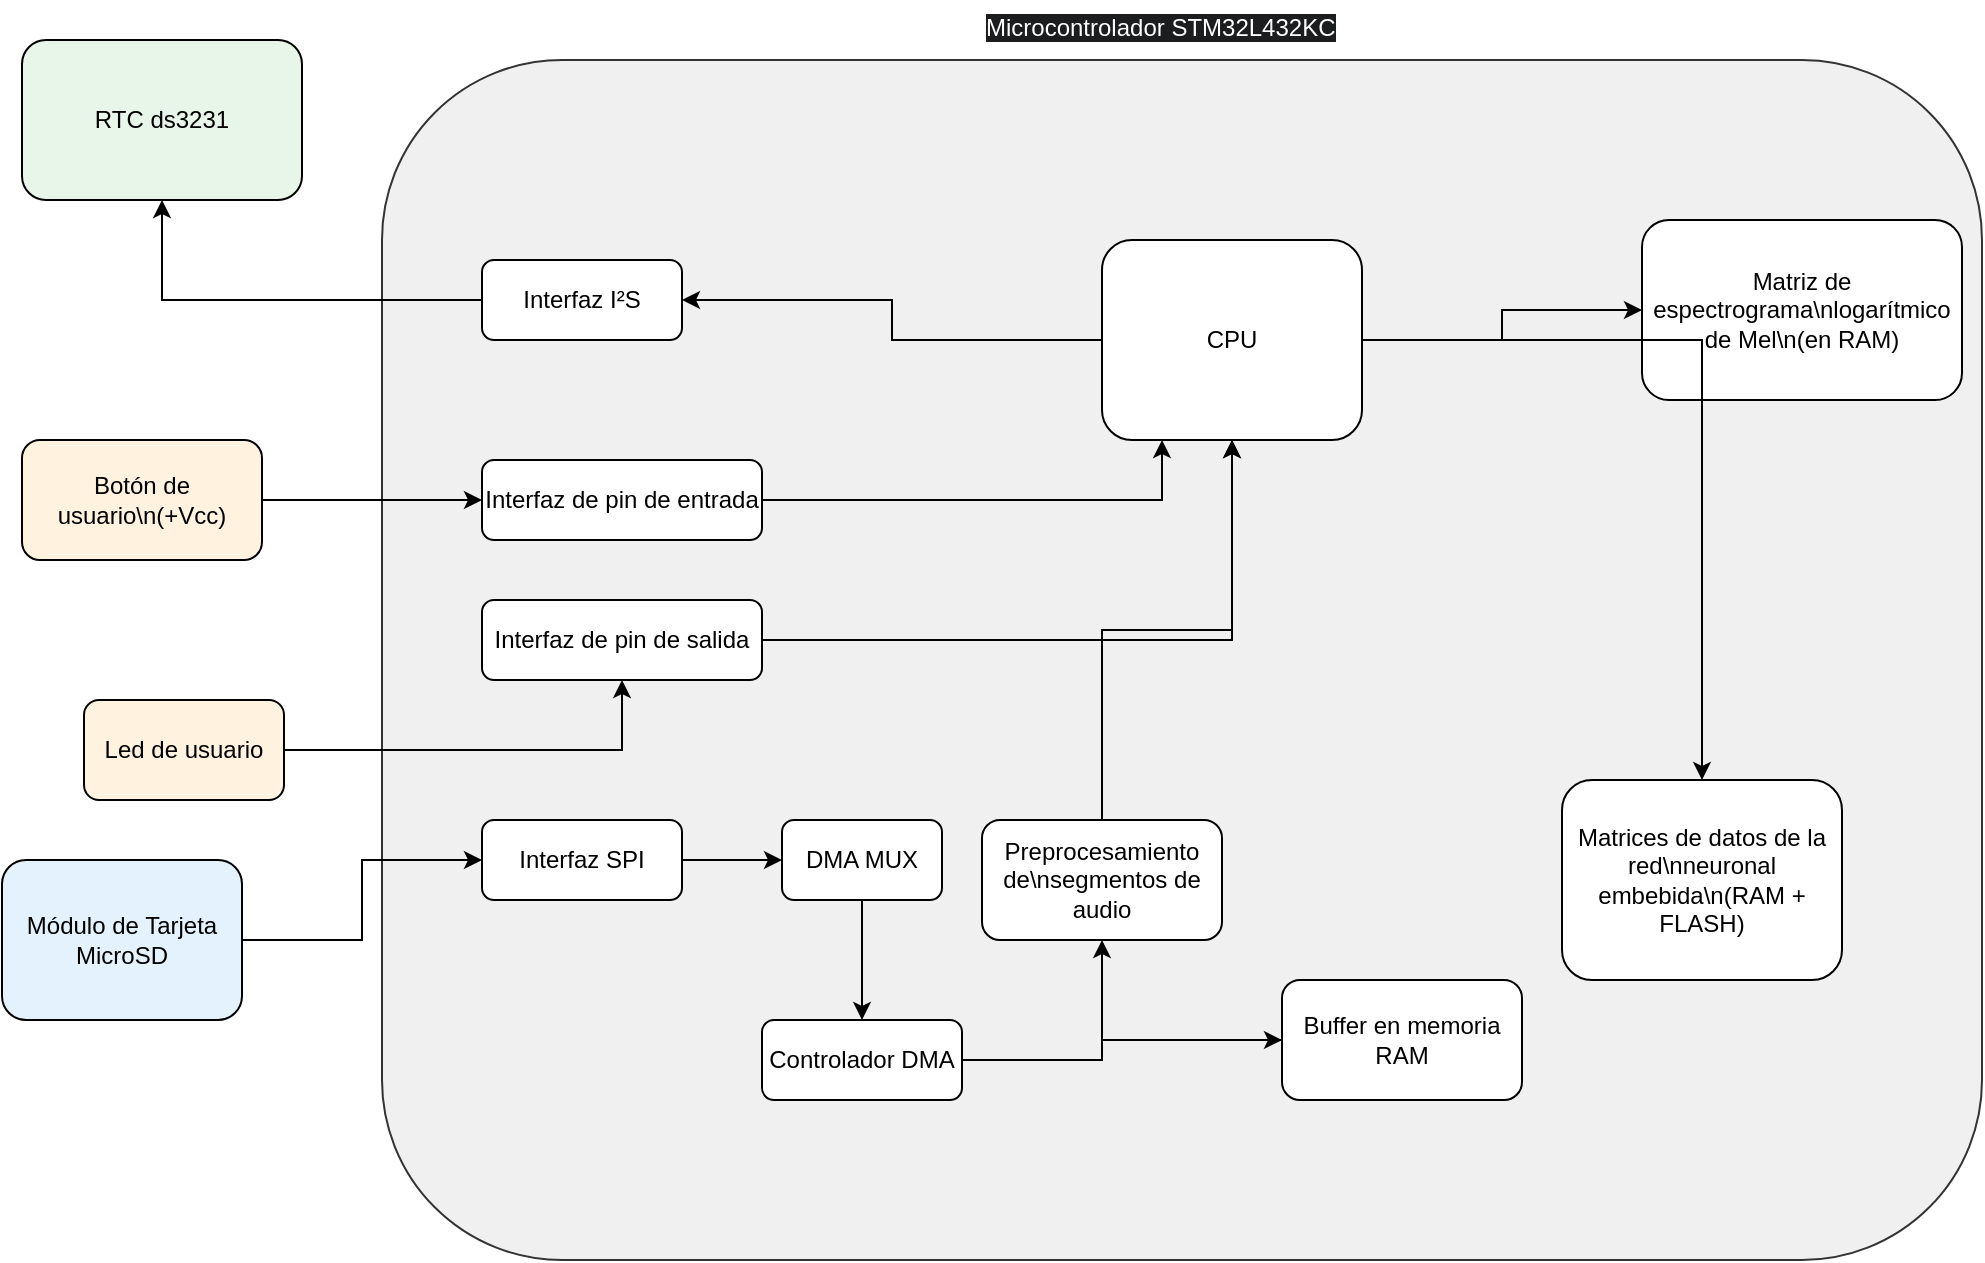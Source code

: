 <mxfile version="26.2.14">
  <diagram name="Página-1" id="acXoMXR9jq2LhBKLXccx">
    <mxGraphModel dx="330" dy="593" grid="1" gridSize="10" guides="1" tooltips="1" connect="1" arrows="1" fold="1" page="1" pageScale="1" pageWidth="827" pageHeight="1169" math="0" shadow="0">
      <root>
        <mxCell id="0" />
        <mxCell id="1" parent="0" />
        <mxCell id="prt_XcDELn3MYNEr-027-46" value="" style="rounded=1;whiteSpace=wrap;fillColor=#f0f0f0;strokeColor=#333333;" vertex="1" parent="1">
          <mxGeometry x="1340" y="210" width="800" height="600" as="geometry" />
        </mxCell>
        <mxCell id="prt_XcDELn3MYNEr-027-47" value="CPU" style="rounded=1;whiteSpace=wrap;" vertex="1" parent="prt_XcDELn3MYNEr-027-46">
          <mxGeometry x="360" y="90" width="130" height="100" as="geometry" />
        </mxCell>
        <mxCell id="prt_XcDELn3MYNEr-027-48" value="Interfaz I²S" style="rounded=1;whiteSpace=wrap;" vertex="1" parent="prt_XcDELn3MYNEr-027-46">
          <mxGeometry x="50" y="100" width="100" height="40" as="geometry" />
        </mxCell>
        <mxCell id="prt_XcDELn3MYNEr-027-49" value="Interfaz de pin de entrada" style="rounded=1;whiteSpace=wrap;" vertex="1" parent="prt_XcDELn3MYNEr-027-46">
          <mxGeometry x="50" y="200" width="140" height="40" as="geometry" />
        </mxCell>
        <mxCell id="prt_XcDELn3MYNEr-027-50" value="Interfaz de pin de salida" style="rounded=1;whiteSpace=wrap;" vertex="1" parent="prt_XcDELn3MYNEr-027-46">
          <mxGeometry x="50" y="270" width="140" height="40" as="geometry" />
        </mxCell>
        <mxCell id="prt_XcDELn3MYNEr-027-51" value="Interfaz SPI" style="rounded=1;whiteSpace=wrap;" vertex="1" parent="prt_XcDELn3MYNEr-027-46">
          <mxGeometry x="50" y="380" width="100" height="40" as="geometry" />
        </mxCell>
        <mxCell id="prt_XcDELn3MYNEr-027-52" value="DMA MUX" style="rounded=1;whiteSpace=wrap;" vertex="1" parent="prt_XcDELn3MYNEr-027-46">
          <mxGeometry x="200" y="380" width="80" height="40" as="geometry" />
        </mxCell>
        <mxCell id="prt_XcDELn3MYNEr-027-53" value="Controlador DMA" style="rounded=1;whiteSpace=wrap;" vertex="1" parent="prt_XcDELn3MYNEr-027-46">
          <mxGeometry x="190" y="480" width="100" height="40" as="geometry" />
        </mxCell>
        <mxCell id="prt_XcDELn3MYNEr-027-54" value="Buffer en memoria RAM" style="rounded=1;whiteSpace=wrap;" vertex="1" parent="prt_XcDELn3MYNEr-027-46">
          <mxGeometry x="450" y="460" width="120" height="60" as="geometry" />
        </mxCell>
        <mxCell id="prt_XcDELn3MYNEr-027-55" value="Preprocesamiento de\nsegmentos de audio" style="rounded=1;whiteSpace=wrap;" vertex="1" parent="prt_XcDELn3MYNEr-027-46">
          <mxGeometry x="300" y="380" width="120" height="60" as="geometry" />
        </mxCell>
        <mxCell id="prt_XcDELn3MYNEr-027-56" value="Matriz de espectrograma\nlogarítmico de Mel\n(en RAM)" style="rounded=1;whiteSpace=wrap;" vertex="1" parent="prt_XcDELn3MYNEr-027-46">
          <mxGeometry x="630" y="80" width="160" height="90" as="geometry" />
        </mxCell>
        <mxCell id="prt_XcDELn3MYNEr-027-57" value="Matrices de datos de la red\nneuronal embebida\n(RAM + FLASH)" style="rounded=1;whiteSpace=wrap;" vertex="1" parent="prt_XcDELn3MYNEr-027-46">
          <mxGeometry x="590" y="360" width="140" height="100" as="geometry" />
        </mxCell>
        <mxCell id="prt_XcDELn3MYNEr-027-58" style="edgeStyle=orthogonalEdgeStyle;rounded=0;" edge="1" parent="prt_XcDELn3MYNEr-027-46" source="prt_XcDELn3MYNEr-027-51" target="prt_XcDELn3MYNEr-027-52">
          <mxGeometry relative="1" as="geometry" />
        </mxCell>
        <mxCell id="prt_XcDELn3MYNEr-027-59" style="edgeStyle=orthogonalEdgeStyle;rounded=0;" edge="1" parent="prt_XcDELn3MYNEr-027-46" source="prt_XcDELn3MYNEr-027-52" target="prt_XcDELn3MYNEr-027-53">
          <mxGeometry relative="1" as="geometry" />
        </mxCell>
        <mxCell id="prt_XcDELn3MYNEr-027-60" style="edgeStyle=orthogonalEdgeStyle;rounded=0;" edge="1" parent="prt_XcDELn3MYNEr-027-46" source="prt_XcDELn3MYNEr-027-53" target="prt_XcDELn3MYNEr-027-54">
          <mxGeometry relative="1" as="geometry">
            <Array as="points">
              <mxPoint x="360" y="500" />
              <mxPoint x="360" y="490" />
            </Array>
          </mxGeometry>
        </mxCell>
        <mxCell id="prt_XcDELn3MYNEr-027-61" style="edgeStyle=orthogonalEdgeStyle;rounded=0;" edge="1" parent="prt_XcDELn3MYNEr-027-46" source="prt_XcDELn3MYNEr-027-54" target="prt_XcDELn3MYNEr-027-55">
          <mxGeometry relative="1" as="geometry" />
        </mxCell>
        <mxCell id="prt_XcDELn3MYNEr-027-62" style="edgeStyle=orthogonalEdgeStyle;rounded=0;" edge="1" parent="prt_XcDELn3MYNEr-027-46" source="prt_XcDELn3MYNEr-027-55" target="prt_XcDELn3MYNEr-027-47">
          <mxGeometry relative="1" as="geometry" />
        </mxCell>
        <mxCell id="prt_XcDELn3MYNEr-027-63" style="edgeStyle=orthogonalEdgeStyle;rounded=0;" edge="1" parent="prt_XcDELn3MYNEr-027-46" source="prt_XcDELn3MYNEr-027-47" target="prt_XcDELn3MYNEr-027-56">
          <mxGeometry relative="1" as="geometry" />
        </mxCell>
        <mxCell id="prt_XcDELn3MYNEr-027-64" style="edgeStyle=orthogonalEdgeStyle;rounded=0;" edge="1" parent="prt_XcDELn3MYNEr-027-46" source="prt_XcDELn3MYNEr-027-47" target="prt_XcDELn3MYNEr-027-57">
          <mxGeometry relative="1" as="geometry" />
        </mxCell>
        <mxCell id="prt_XcDELn3MYNEr-027-65" style="edgeStyle=orthogonalEdgeStyle;rounded=0;" edge="1" parent="prt_XcDELn3MYNEr-027-46" source="prt_XcDELn3MYNEr-027-47" target="prt_XcDELn3MYNEr-027-48">
          <mxGeometry relative="1" as="geometry" />
        </mxCell>
        <mxCell id="prt_XcDELn3MYNEr-027-71" style="edgeStyle=orthogonalEdgeStyle;rounded=0;" edge="1" parent="prt_XcDELn3MYNEr-027-46" source="prt_XcDELn3MYNEr-027-49">
          <mxGeometry relative="1" as="geometry">
            <mxPoint x="390" y="190" as="targetPoint" />
            <Array as="points">
              <mxPoint x="390" y="220" />
              <mxPoint x="390" y="190" />
            </Array>
          </mxGeometry>
        </mxCell>
        <mxCell id="prt_XcDELn3MYNEr-027-66" value="RTC ds3231" style="rounded=1;whiteSpace=wrap;fillColor=#e8f5e9;" vertex="1" parent="1">
          <mxGeometry x="1160" y="200" width="140" height="80" as="geometry" />
        </mxCell>
        <mxCell id="prt_XcDELn3MYNEr-027-67" value="Botón de usuario\n(+Vcc)" style="rounded=1;whiteSpace=wrap;fillColor=#fff3e0;" vertex="1" parent="1">
          <mxGeometry x="1160" y="400" width="120" height="60" as="geometry" />
        </mxCell>
        <mxCell id="prt_XcDELn3MYNEr-027-68" value="Led de usuario" style="rounded=1;whiteSpace=wrap;fillColor=#fff3e0;" vertex="1" parent="1">
          <mxGeometry x="1191" y="530" width="100" height="50" as="geometry" />
        </mxCell>
        <mxCell id="prt_XcDELn3MYNEr-027-77" style="edgeStyle=orthogonalEdgeStyle;rounded=0;orthogonalLoop=1;jettySize=auto;html=1;exitX=1;exitY=0.5;exitDx=0;exitDy=0;entryX=0;entryY=0.5;entryDx=0;entryDy=0;" edge="1" parent="1" source="prt_XcDELn3MYNEr-027-69" target="prt_XcDELn3MYNEr-027-51">
          <mxGeometry relative="1" as="geometry" />
        </mxCell>
        <mxCell id="prt_XcDELn3MYNEr-027-69" value="Módulo de Tarjeta MicroSD" style="rounded=1;whiteSpace=wrap;fillColor=#e3f2fd;" vertex="1" parent="1">
          <mxGeometry x="1150" y="610" width="120" height="80" as="geometry" />
        </mxCell>
        <mxCell id="prt_XcDELn3MYNEr-027-70" style="edgeStyle=orthogonalEdgeStyle;rounded=0;" edge="1" parent="1" source="prt_XcDELn3MYNEr-027-48" target="prt_XcDELn3MYNEr-027-66">
          <mxGeometry relative="1" as="geometry" />
        </mxCell>
        <mxCell id="prt_XcDELn3MYNEr-027-72" style="edgeStyle=orthogonalEdgeStyle;rounded=0;" edge="1" reversed="1" parent="1" source="prt_XcDELn3MYNEr-027-50" target="prt_XcDELn3MYNEr-027-47">
          <mxGeometry relative="1" as="geometry" />
        </mxCell>
        <mxCell id="prt_XcDELn3MYNEr-027-73" style="edgeStyle=orthogonalEdgeStyle;rounded=0;" edge="1" parent="1" source="prt_XcDELn3MYNEr-027-68" target="prt_XcDELn3MYNEr-027-50">
          <mxGeometry relative="1" as="geometry" />
        </mxCell>
        <mxCell id="prt_XcDELn3MYNEr-027-74" style="edgeStyle=orthogonalEdgeStyle;rounded=0;" edge="1" parent="1" source="prt_XcDELn3MYNEr-027-67" target="prt_XcDELn3MYNEr-027-49">
          <mxGeometry relative="1" as="geometry" />
        </mxCell>
        <mxCell id="prt_XcDELn3MYNEr-027-76" value="&lt;span style=&quot;color: rgb(255, 255, 255); font-family: Helvetica; font-size: 12px; font-style: normal; font-variant-ligatures: normal; font-variant-caps: normal; font-weight: 400; letter-spacing: normal; orphans: 2; text-align: center; text-indent: 0px; text-transform: none; widows: 2; word-spacing: 0px; -webkit-text-stroke-width: 0px; white-space: normal; background-color: rgb(27, 29, 30); text-decoration-thickness: initial; text-decoration-style: initial; text-decoration-color: initial; float: none; display: inline !important;&quot;&gt;Microcontrolador STM32L432KC&lt;/span&gt;" style="text;whiteSpace=wrap;html=1;" vertex="1" parent="1">
          <mxGeometry x="1640" y="180" width="180" height="20" as="geometry" />
        </mxCell>
      </root>
    </mxGraphModel>
  </diagram>
</mxfile>
